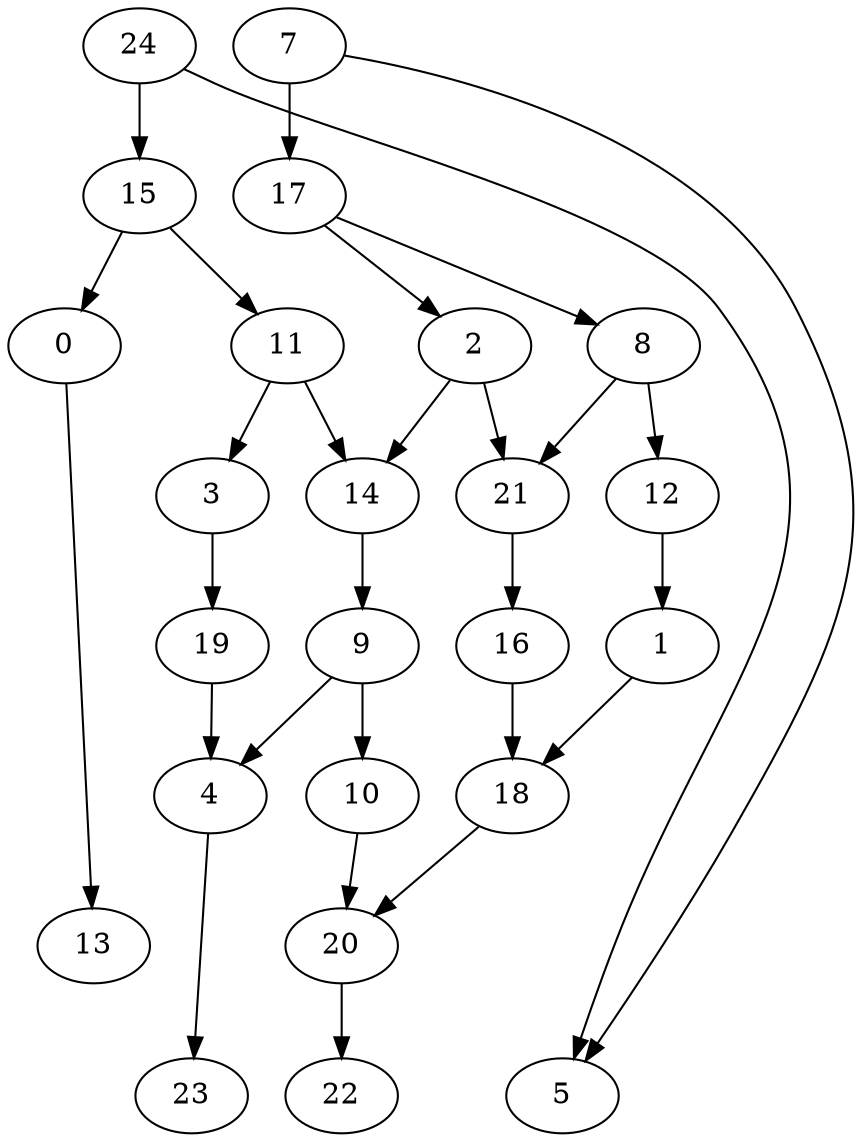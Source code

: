 digraph G {
    0;
    13;
    1;
    18;
    20;
    22;
    2;
    14;
    21;
    9;
    16;
    4;
    10;
    3;
    19;
    23;
    7;
    5;
    17;
    8;
    24;
    15;
    11;
    12;
    0 -> 13 [weight=0];
    1 -> 18 [weight=0];
    18 -> 20 [weight=0];
    20 -> 22 [weight=1];
    2 -> 14 [weight=0];
    2 -> 21 [weight=0];
    14 -> 9 [weight=2];
    21 -> 16 [weight=1];
    9 -> 4 [weight=0];
    9 -> 10 [weight=0];
    16 -> 18 [weight=1];
    4 -> 23 [weight=0];
    10 -> 20 [weight=0];
    3 -> 19 [weight=0];
    19 -> 4 [weight=0];
    7 -> 5 [weight=0];
    7 -> 17 [weight=0];
    17 -> 2 [weight=0];
    17 -> 8 [weight=0];
    8 -> 21 [weight=0];
    8 -> 12 [weight=0];
    24 -> 5 [weight=0];
    24 -> 15 [weight=0];
    15 -> 0 [weight=0];
    15 -> 11 [weight=0];
    11 -> 14 [weight=0];
    11 -> 3 [weight=0];
    12 -> 1 [weight=0];
}
